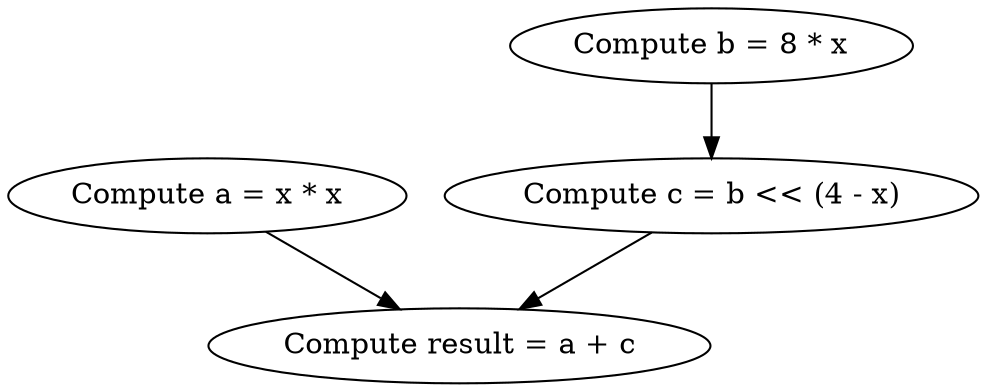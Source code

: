 digraph CDFG {
    node1 [label="Compute a = x * x"];
    node2 [label="Compute b = 8 * x"];
    node3 [label="Compute c = b << (4 - x)"];
    node4 [label="Compute result = a + c"];
    
    node1 -> node4;
    node2 -> node3;
    node3 -> node4;
}